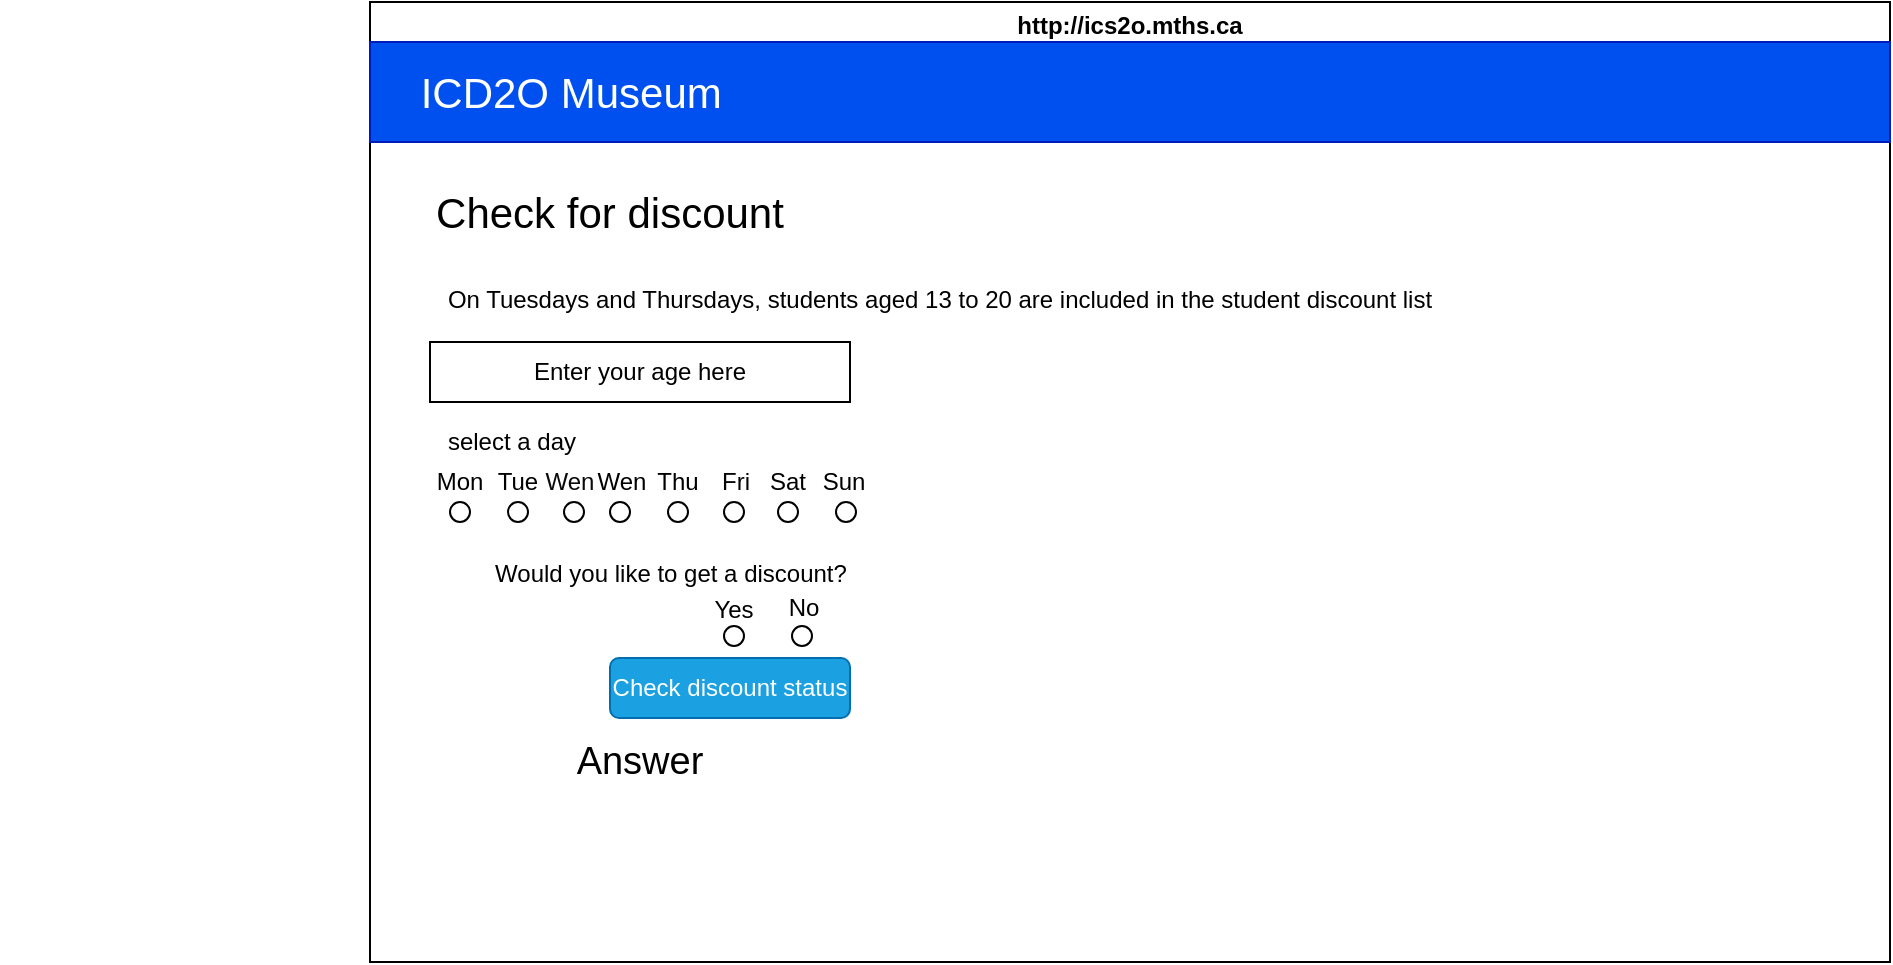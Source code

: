 <mxfile>
    <diagram id="HIP3nbAZw_EuaXWnEj3U" name="Page-1">
        <mxGraphModel dx="1409" dy="445" grid="1" gridSize="10" guides="1" tooltips="1" connect="1" arrows="1" fold="1" page="1" pageScale="1" pageWidth="850" pageHeight="1100" math="0" shadow="0">
            <root>
                <mxCell id="0"/>
                <mxCell id="1" parent="0"/>
                <mxCell id="7" value="http://ics2o.mths.ca" style="swimlane;whiteSpace=wrap;html=1;fontColor=#000000;" parent="1" vertex="1">
                    <mxGeometry y="40" width="760" height="480" as="geometry"/>
                </mxCell>
                <mxCell id="8" value="&lt;span style=&quot;font-size: 21px;&quot;&gt;&amp;nbsp; &amp;nbsp; ICD2O Museum&lt;/span&gt;" style="rounded=0;whiteSpace=wrap;html=1;fillColor=#0050ef;fontColor=#ffffff;strokeColor=#001DBC;align=left;" parent="7" vertex="1">
                    <mxGeometry y="20" width="760" height="50" as="geometry"/>
                </mxCell>
                <mxCell id="9" value="&lt;font color=&quot;#000000&quot;&gt;&lt;span style=&quot;font-size: 12px;&quot;&gt;select a day&lt;/span&gt;&lt;/font&gt;" style="text;html=1;align=center;verticalAlign=middle;whiteSpace=wrap;rounded=0;fontSize=21;" parent="7" vertex="1">
                    <mxGeometry x="-14" y="200" width="170" height="31" as="geometry"/>
                </mxCell>
                <mxCell id="10" value="&lt;font color=&quot;#000000&quot;&gt;Check for discount&lt;/font&gt;" style="text;html=1;strokeColor=none;fillColor=none;align=center;verticalAlign=middle;whiteSpace=wrap;rounded=0;fontSize=21;" parent="7" vertex="1">
                    <mxGeometry x="-185" y="90" width="610" height="30" as="geometry"/>
                </mxCell>
                <mxCell id="13" value="Check discount status" style="rounded=1;whiteSpace=wrap;html=1;fontSize=12;fontColor=#ffffff;fillColor=#1ba1e2;strokeColor=#006EAF;" parent="7" vertex="1">
                    <mxGeometry x="120" y="328" width="120" height="30" as="geometry"/>
                </mxCell>
                <mxCell id="14" value="&lt;font style=&quot;font-size: 19px;&quot;&gt;Answer&lt;/font&gt;" style="text;html=1;strokeColor=none;fillColor=none;align=center;verticalAlign=middle;whiteSpace=wrap;rounded=0;fontSize=12;fontColor=#000000;" parent="7" vertex="1">
                    <mxGeometry x="60" y="365" width="150" height="30" as="geometry"/>
                </mxCell>
                <mxCell id="12" value="&lt;font color=&quot;#000000&quot;&gt;Enter your age here&lt;/font&gt;" style="rounded=0;whiteSpace=wrap;html=1;fontSize=12;fillColor=none;" parent="7" vertex="1">
                    <mxGeometry x="30" y="170" width="210" height="30" as="geometry"/>
                </mxCell>
                <mxCell id="17" value="" style="ellipse;whiteSpace=wrap;html=1;aspect=fixed;" vertex="1" parent="7">
                    <mxGeometry x="40" y="250" width="10" height="10" as="geometry"/>
                </mxCell>
                <mxCell id="18" value="Mon" style="text;html=1;strokeColor=none;fillColor=none;align=center;verticalAlign=middle;whiteSpace=wrap;rounded=0;fontColor=#000000;" vertex="1" parent="7">
                    <mxGeometry x="15" y="225" width="60" height="30" as="geometry"/>
                </mxCell>
                <mxCell id="27" value="Fri" style="text;html=1;strokeColor=none;fillColor=none;align=center;verticalAlign=middle;whiteSpace=wrap;rounded=0;fontColor=#050505;" vertex="1" parent="7">
                    <mxGeometry x="153" y="225" width="60" height="30" as="geometry"/>
                </mxCell>
                <mxCell id="35" value="&lt;span style=&quot;color: rgba(0, 0, 0, 0); font-family: monospace; font-size: 0px; text-align: start;&quot;&gt;%3CmxGraphModel%3E%3Croot%3E%3CmxCell%20id%3D%220%22%2F%3E%3CmxCell%20id%3D%221%22%20parent%3D%220%22%2F%3E%3CmxCell%20id%3D%222%22%20value%3D%22%26lt%3Bfont%20color%3D%26quot%3B%23000000%26quot%3B%26gt%3BWen%26lt%3B%2Ffont%26gt%3B%22%20style%3D%22text%3Bhtml%3D1%3BstrokeColor%3Dnone%3BfillColor%3Dnone%3Balign%3Dcenter%3BverticalAlign%3Dmiddle%3BwhiteSpace%3Dwrap%3Brounded%3D0%3B%22%20vertex%3D%221%22%20parent%3D%221%22%3E%3CmxGeometry%20x%3D%2296%22%20y%3D%22265%22%20width%3D%2260%22%20height%3D%2230%22%20as%3D%22geometry%22%2F%3E%3C%2FmxCell%3E%3C%2Froot%3E%3C%2FmxGraphModel%3E&lt;/span&gt;" style="text;html=1;strokeColor=none;fillColor=none;align=center;verticalAlign=middle;whiteSpace=wrap;rounded=0;" vertex="1" parent="7">
                    <mxGeometry x="120" y="280" width="60" height="30" as="geometry"/>
                </mxCell>
                <mxCell id="36" value="&lt;font color=&quot;#000000&quot;&gt;Would you like to get a discount?&lt;/font&gt;" style="text;html=1;strokeColor=none;fillColor=none;align=center;verticalAlign=middle;whiteSpace=wrap;rounded=0;" vertex="1" parent="7">
                    <mxGeometry x="12.5" y="271" width="275" height="30" as="geometry"/>
                </mxCell>
                <mxCell id="16" value="&lt;font color=&quot;#000000&quot; style=&quot;font-size: 12px;&quot;&gt;On Tuesdays and Thursdays, students aged 13 to 20 are included in the student discount list&lt;/font&gt;" style="text;html=1;align=center;verticalAlign=middle;whiteSpace=wrap;rounded=0;fontSize=21;" vertex="1" parent="1">
                    <mxGeometry x="-50" y="170" width="670" height="30" as="geometry"/>
                </mxCell>
                <mxCell id="19" value="" style="ellipse;whiteSpace=wrap;html=1;aspect=fixed;" vertex="1" parent="1">
                    <mxGeometry x="69" y="290" width="10" height="10" as="geometry"/>
                </mxCell>
                <mxCell id="20" value="Tue" style="text;html=1;strokeColor=none;fillColor=none;align=center;verticalAlign=middle;whiteSpace=wrap;rounded=0;fontColor=#000000;" vertex="1" parent="1">
                    <mxGeometry x="44" y="265" width="60" height="30" as="geometry"/>
                </mxCell>
                <mxCell id="21" value="" style="ellipse;whiteSpace=wrap;html=1;aspect=fixed;" vertex="1" parent="1">
                    <mxGeometry x="97" y="290" width="10" height="10" as="geometry"/>
                </mxCell>
                <mxCell id="22" value="Wen" style="text;html=1;strokeColor=none;fillColor=none;align=center;verticalAlign=middle;whiteSpace=wrap;rounded=0;fontColor=#0a0a0a;" vertex="1" parent="1">
                    <mxGeometry x="70" y="265" width="60" height="30" as="geometry"/>
                </mxCell>
                <mxCell id="23" value="" style="ellipse;whiteSpace=wrap;html=1;aspect=fixed;" vertex="1" parent="1">
                    <mxGeometry x="120" y="290" width="10" height="10" as="geometry"/>
                </mxCell>
                <mxCell id="24" value="" style="ellipse;whiteSpace=wrap;html=1;aspect=fixed;" vertex="1" parent="1">
                    <mxGeometry x="149" y="290" width="10" height="10" as="geometry"/>
                </mxCell>
                <mxCell id="25" value="Thu" style="text;html=1;strokeColor=none;fillColor=none;align=center;verticalAlign=middle;whiteSpace=wrap;rounded=0;fontColor=#000000;" vertex="1" parent="1">
                    <mxGeometry x="124" y="265" width="60" height="30" as="geometry"/>
                </mxCell>
                <mxCell id="26" value="" style="ellipse;whiteSpace=wrap;html=1;aspect=fixed;" vertex="1" parent="1">
                    <mxGeometry x="177" y="290" width="10" height="10" as="geometry"/>
                </mxCell>
                <mxCell id="28" value="&lt;font color=&quot;#000000&quot;&gt;Wen&lt;/font&gt;" style="text;html=1;strokeColor=none;fillColor=none;align=center;verticalAlign=middle;whiteSpace=wrap;rounded=0;" vertex="1" parent="1">
                    <mxGeometry x="96" y="265" width="60" height="30" as="geometry"/>
                </mxCell>
                <mxCell id="30" value="" style="ellipse;whiteSpace=wrap;html=1;aspect=fixed;" vertex="1" parent="1">
                    <mxGeometry x="204" y="290" width="10" height="10" as="geometry"/>
                </mxCell>
                <mxCell id="31" value="Sat" style="text;html=1;strokeColor=none;fillColor=none;align=center;verticalAlign=middle;whiteSpace=wrap;rounded=0;fontColor=#000000;" vertex="1" parent="1">
                    <mxGeometry x="179" y="265" width="60" height="30" as="geometry"/>
                </mxCell>
                <mxCell id="32" value="" style="ellipse;whiteSpace=wrap;html=1;aspect=fixed;" vertex="1" parent="1">
                    <mxGeometry x="233" y="290" width="10" height="10" as="geometry"/>
                </mxCell>
                <mxCell id="33" value="Sun" style="text;html=1;strokeColor=none;fillColor=none;align=center;verticalAlign=middle;whiteSpace=wrap;rounded=0;fontColor=#000000;" vertex="1" parent="1">
                    <mxGeometry x="207" y="265" width="60" height="30" as="geometry"/>
                </mxCell>
                <mxCell id="40" value="" style="ellipse;whiteSpace=wrap;html=1;aspect=fixed;" vertex="1" parent="1">
                    <mxGeometry x="177" y="352" width="10" height="10" as="geometry"/>
                </mxCell>
                <mxCell id="41" value="" style="ellipse;whiteSpace=wrap;html=1;aspect=fixed;" vertex="1" parent="1">
                    <mxGeometry x="211" y="352" width="10" height="10" as="geometry"/>
                </mxCell>
                <mxCell id="42" value="&lt;font color=&quot;#000000&quot;&gt;Yes&lt;/font&gt;" style="text;html=1;strokeColor=none;fillColor=none;align=center;verticalAlign=middle;whiteSpace=wrap;rounded=0;" vertex="1" parent="1">
                    <mxGeometry x="152" y="327" width="60" height="33" as="geometry"/>
                </mxCell>
                <mxCell id="43" value="&lt;font color=&quot;#000000&quot;&gt;No&lt;/font&gt;" style="text;html=1;strokeColor=none;fillColor=none;align=center;verticalAlign=middle;whiteSpace=wrap;rounded=0;" vertex="1" parent="1">
                    <mxGeometry x="187" y="326" width="60" height="33" as="geometry"/>
                </mxCell>
            </root>
        </mxGraphModel>
    </diagram>
</mxfile>